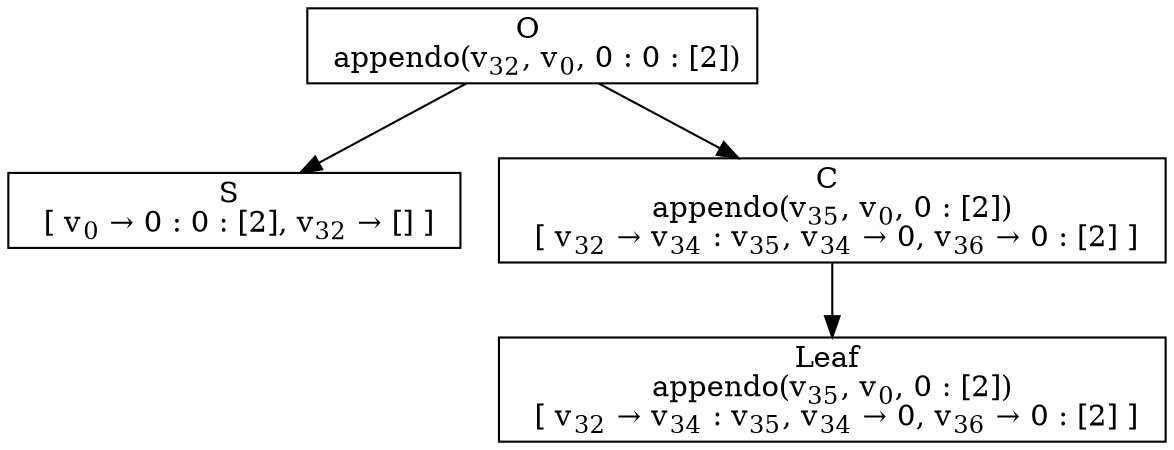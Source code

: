 digraph {
    graph [rankdir=TB
          ,bgcolor=transparent];
    node [shape=box
         ,fillcolor=white
         ,style=filled];
    0 [label=<O <BR/> appendo(v<SUB>32</SUB>, v<SUB>0</SUB>, 0 : 0 : [2])>];
    1 [label=<S <BR/>  [ v<SUB>0</SUB> &rarr; 0 : 0 : [2], v<SUB>32</SUB> &rarr; [] ] >];
    2 [label=<C <BR/> appendo(v<SUB>35</SUB>, v<SUB>0</SUB>, 0 : [2]) <BR/>  [ v<SUB>32</SUB> &rarr; v<SUB>34</SUB> : v<SUB>35</SUB>, v<SUB>34</SUB> &rarr; 0, v<SUB>36</SUB> &rarr; 0 : [2] ] >];
    3 [label=<Leaf <BR/> appendo(v<SUB>35</SUB>, v<SUB>0</SUB>, 0 : [2]) <BR/>  [ v<SUB>32</SUB> &rarr; v<SUB>34</SUB> : v<SUB>35</SUB>, v<SUB>34</SUB> &rarr; 0, v<SUB>36</SUB> &rarr; 0 : [2] ] >];
    0 -> 1 [label=""];
    0 -> 2 [label=""];
    2 -> 3 [label=""];
}